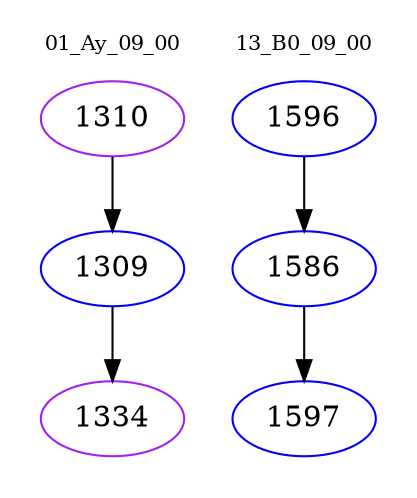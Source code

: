 digraph{
subgraph cluster_0 {
color = white
label = "01_Ay_09_00";
fontsize=10;
T0_1310 [label="1310", color="purple"]
T0_1310 -> T0_1309 [color="black"]
T0_1309 [label="1309", color="blue"]
T0_1309 -> T0_1334 [color="black"]
T0_1334 [label="1334", color="purple"]
}
subgraph cluster_1 {
color = white
label = "13_B0_09_00";
fontsize=10;
T1_1596 [label="1596", color="blue"]
T1_1596 -> T1_1586 [color="black"]
T1_1586 [label="1586", color="blue"]
T1_1586 -> T1_1597 [color="black"]
T1_1597 [label="1597", color="blue"]
}
}
